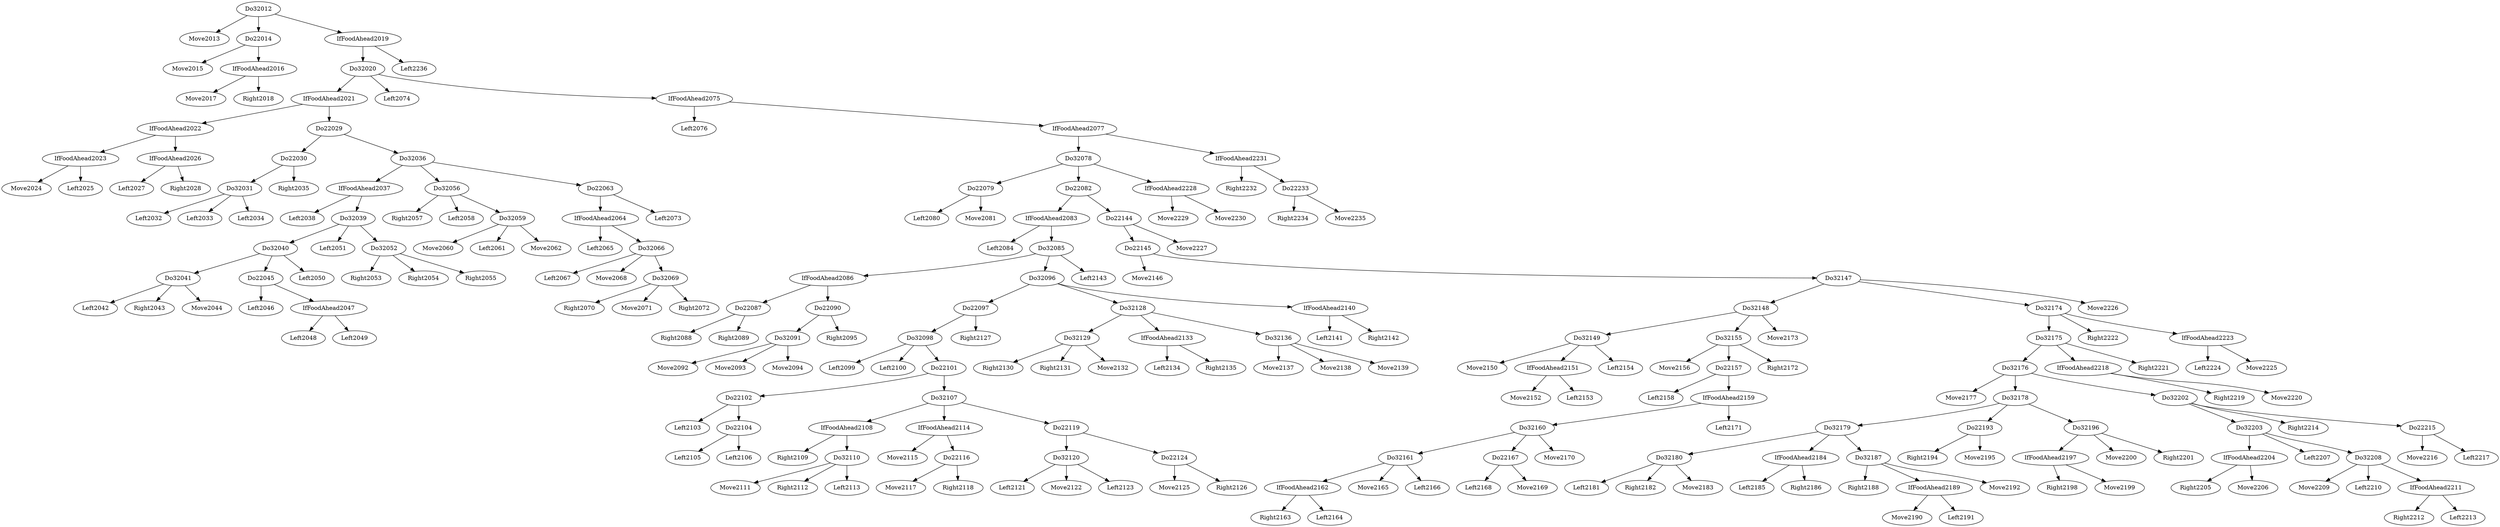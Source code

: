 digraph T {
	Do32012 -> Move2013
	Do22014 -> Move2015
	IfFoodAhead2016 -> Move2017
	IfFoodAhead2016 -> Right2018
	Do22014 -> IfFoodAhead2016
	Do32012 -> Do22014
	IfFoodAhead2023 -> Move2024
	IfFoodAhead2023 -> Left2025
	IfFoodAhead2022 -> IfFoodAhead2023
	IfFoodAhead2026 -> Left2027
	IfFoodAhead2026 -> Right2028
	IfFoodAhead2022 -> IfFoodAhead2026
	IfFoodAhead2021 -> IfFoodAhead2022
	Do32031 -> Left2032
	Do32031 -> Left2033
	Do32031 -> Left2034
	Do22030 -> Do32031
	Do22030 -> Right2035
	Do22029 -> Do22030
	IfFoodAhead2037 -> Left2038
	Do32041 -> Left2042
	Do32041 -> Right2043
	Do32041 -> Move2044
	Do32040 -> Do32041
	Do22045 -> Left2046
	IfFoodAhead2047 -> Left2048
	IfFoodAhead2047 -> Left2049
	Do22045 -> IfFoodAhead2047
	Do32040 -> Do22045
	Do32040 -> Left2050
	Do32039 -> Do32040
	Do32039 -> Left2051
	Do32052 -> Right2053
	Do32052 -> Right2054
	Do32052 -> Right2055
	Do32039 -> Do32052
	IfFoodAhead2037 -> Do32039
	Do32036 -> IfFoodAhead2037
	Do32056 -> Right2057
	Do32056 -> Left2058
	Do32059 -> Move2060
	Do32059 -> Left2061
	Do32059 -> Move2062
	Do32056 -> Do32059
	Do32036 -> Do32056
	IfFoodAhead2064 -> Left2065
	Do32066 -> Left2067
	Do32066 -> Move2068
	Do32069 -> Right2070
	Do32069 -> Move2071
	Do32069 -> Right2072
	Do32066 -> Do32069
	IfFoodAhead2064 -> Do32066
	Do22063 -> IfFoodAhead2064
	Do22063 -> Left2073
	Do32036 -> Do22063
	Do22029 -> Do32036
	IfFoodAhead2021 -> Do22029
	Do32020 -> IfFoodAhead2021
	Do32020 -> Left2074
	IfFoodAhead2075 -> Left2076
	Do22079 -> Left2080
	Do22079 -> Move2081
	Do32078 -> Do22079
	IfFoodAhead2083 -> Left2084
	Do22087 -> Right2088
	Do22087 -> Right2089
	IfFoodAhead2086 -> Do22087
	Do32091 -> Move2092
	Do32091 -> Move2093
	Do32091 -> Move2094
	Do22090 -> Do32091
	Do22090 -> Right2095
	IfFoodAhead2086 -> Do22090
	Do32085 -> IfFoodAhead2086
	Do32098 -> Left2099
	Do32098 -> Left2100
	Do22102 -> Left2103
	Do22104 -> Left2105
	Do22104 -> Left2106
	Do22102 -> Do22104
	Do22101 -> Do22102
	IfFoodAhead2108 -> Right2109
	Do32110 -> Move2111
	Do32110 -> Right2112
	Do32110 -> Left2113
	IfFoodAhead2108 -> Do32110
	Do32107 -> IfFoodAhead2108
	IfFoodAhead2114 -> Move2115
	Do22116 -> Move2117
	Do22116 -> Right2118
	IfFoodAhead2114 -> Do22116
	Do32107 -> IfFoodAhead2114
	Do32120 -> Left2121
	Do32120 -> Move2122
	Do32120 -> Left2123
	Do22119 -> Do32120
	Do22124 -> Move2125
	Do22124 -> Right2126
	Do22119 -> Do22124
	Do32107 -> Do22119
	Do22101 -> Do32107
	Do32098 -> Do22101
	Do22097 -> Do32098
	Do22097 -> Right2127
	Do32096 -> Do22097
	Do32129 -> Right2130
	Do32129 -> Right2131
	Do32129 -> Move2132
	Do32128 -> Do32129
	IfFoodAhead2133 -> Left2134
	IfFoodAhead2133 -> Right2135
	Do32128 -> IfFoodAhead2133
	Do32136 -> Move2137
	Do32136 -> Move2138
	Do32136 -> Move2139
	Do32128 -> Do32136
	Do32096 -> Do32128
	IfFoodAhead2140 -> Left2141
	IfFoodAhead2140 -> Right2142
	Do32096 -> IfFoodAhead2140
	Do32085 -> Do32096
	Do32085 -> Left2143
	IfFoodAhead2083 -> Do32085
	Do22082 -> IfFoodAhead2083
	Do22145 -> Move2146
	Do32149 -> Move2150
	IfFoodAhead2151 -> Move2152
	IfFoodAhead2151 -> Left2153
	Do32149 -> IfFoodAhead2151
	Do32149 -> Left2154
	Do32148 -> Do32149
	Do32155 -> Move2156
	Do22157 -> Left2158
	IfFoodAhead2162 -> Right2163
	IfFoodAhead2162 -> Left2164
	Do32161 -> IfFoodAhead2162
	Do32161 -> Move2165
	Do32161 -> Left2166
	Do32160 -> Do32161
	Do22167 -> Left2168
	Do22167 -> Move2169
	Do32160 -> Do22167
	Do32160 -> Move2170
	IfFoodAhead2159 -> Do32160
	IfFoodAhead2159 -> Left2171
	Do22157 -> IfFoodAhead2159
	Do32155 -> Do22157
	Do32155 -> Right2172
	Do32148 -> Do32155
	Do32148 -> Move2173
	Do32147 -> Do32148
	Do32176 -> Move2177
	Do32180 -> Left2181
	Do32180 -> Right2182
	Do32180 -> Move2183
	Do32179 -> Do32180
	IfFoodAhead2184 -> Left2185
	IfFoodAhead2184 -> Right2186
	Do32179 -> IfFoodAhead2184
	Do32187 -> Right2188
	IfFoodAhead2189 -> Move2190
	IfFoodAhead2189 -> Left2191
	Do32187 -> IfFoodAhead2189
	Do32187 -> Move2192
	Do32179 -> Do32187
	Do32178 -> Do32179
	Do22193 -> Right2194
	Do22193 -> Move2195
	Do32178 -> Do22193
	IfFoodAhead2197 -> Right2198
	IfFoodAhead2197 -> Move2199
	Do32196 -> IfFoodAhead2197
	Do32196 -> Move2200
	Do32196 -> Right2201
	Do32178 -> Do32196
	Do32176 -> Do32178
	IfFoodAhead2204 -> Right2205
	IfFoodAhead2204 -> Move2206
	Do32203 -> IfFoodAhead2204
	Do32203 -> Left2207
	Do32208 -> Move2209
	Do32208 -> Left2210
	IfFoodAhead2211 -> Right2212
	IfFoodAhead2211 -> Left2213
	Do32208 -> IfFoodAhead2211
	Do32203 -> Do32208
	Do32202 -> Do32203
	Do32202 -> Right2214
	Do22215 -> Move2216
	Do22215 -> Left2217
	Do32202 -> Do22215
	Do32176 -> Do32202
	Do32175 -> Do32176
	IfFoodAhead2218 -> Right2219
	IfFoodAhead2218 -> Move2220
	Do32175 -> IfFoodAhead2218
	Do32175 -> Right2221
	Do32174 -> Do32175
	Do32174 -> Right2222
	IfFoodAhead2223 -> Left2224
	IfFoodAhead2223 -> Move2225
	Do32174 -> IfFoodAhead2223
	Do32147 -> Do32174
	Do32147 -> Move2226
	Do22145 -> Do32147
	Do22144 -> Do22145
	Do22144 -> Move2227
	Do22082 -> Do22144
	Do32078 -> Do22082
	IfFoodAhead2228 -> Move2229
	IfFoodAhead2228 -> Move2230
	Do32078 -> IfFoodAhead2228
	IfFoodAhead2077 -> Do32078
	IfFoodAhead2231 -> Right2232
	Do22233 -> Right2234
	Do22233 -> Move2235
	IfFoodAhead2231 -> Do22233
	IfFoodAhead2077 -> IfFoodAhead2231
	IfFoodAhead2075 -> IfFoodAhead2077
	Do32020 -> IfFoodAhead2075
	IfFoodAhead2019 -> Do32020
	IfFoodAhead2019 -> Left2236
	Do32012 -> IfFoodAhead2019
}

